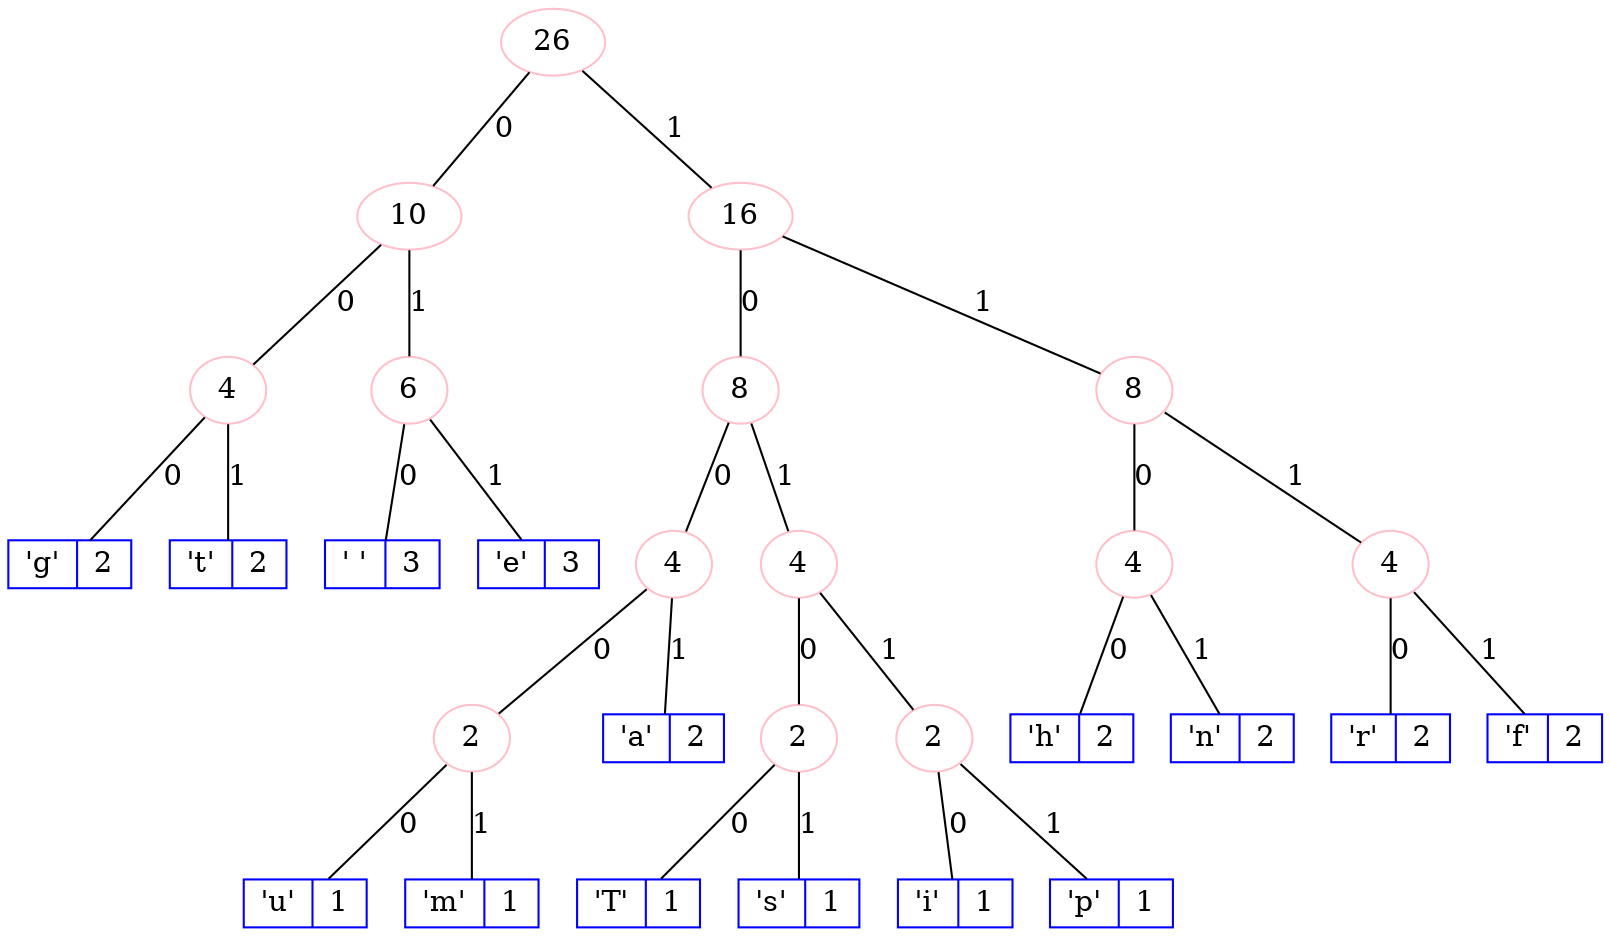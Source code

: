graph G {
 
	node [width=.1, height=.1, color="pink"]
	edge [color="black"]
 
	29 [label="26"]
	29 -- 27 [label="0"]
	29 -- 28 [label="1"]
 
	27 [label="10"]
	27 -- 23 [label="0"]
	27 -- 24 [label="1"]
 
	23 [label="4"]
	23 -- 8 [label="0"]
	23 -- 14 [label="1"]
 
	8 [shape=record, color="blue", label=" 'g' | 2 "]
 
	14 [shape=record, color="blue", label=" 't' | 2 "]
 
	24 [label="6"]
	24 -- 10 [label="0"]
	24 -- 11 [label="1"]
 
	10 [shape=record, color="blue", label=" ' ' | 3 "]
 
	11 [shape=record, color="blue", label=" 'e' | 3 "]
 
	28 [label="16"]
	28 -- 25 [label="0"]
	28 -- 26 [label="1"]
 
	25 [label="8"]
	25 -- 20 [label="0"]
	25 -- 19 [label="1"]
 
	20 [label="4"]
	20 -- 16 [label="0"]
	20 -- 12 [label="1"]
 
	16 [label="2"]
	16 -- 13 [label="0"]
	16 -- 4 [label="1"]
 
	13 [shape=record, color="blue", label=" 'u' | 1 "]
 
	4 [shape=record, color="blue", label=" 'm' | 1 "]
 
	12 [shape=record, color="blue", label=" 'a' | 2 "]
 
	19 [label="4"]
	19 -- 17 [label="0"]
	19 -- 18 [label="1"]
 
	17 [label="2"]
	17 -- 5 [label="0"]
	17 -- 15 [label="1"]
 
	5 [shape=record, color="blue", label=" 'T' | 1 "]
 
	15 [shape=record, color="blue", label=" 's' | 1 "]
 
	18 [label="2"]
	18 -- 6 [label="0"]
	18 -- 2 [label="1"]
 
	6 [shape=record, color="blue", label=" 'i' | 1 "]
 
	2 [shape=record, color="blue", label=" 'p' | 1 "]
 
	26 [label="8"]
	26 -- 21 [label="0"]
	26 -- 22 [label="1"]
 
	21 [label="4"]
	21 -- 7 [label="0"]
	21 -- 3 [label="1"]
 
	7 [shape=record, color="blue", label=" 'h' | 2 "]
 
	3 [shape=record, color="blue", label=" 'n' | 2 "]
 
	22 [label="4"]
	22 -- 1 [label="0"]
	22 -- 9 [label="1"]
 
	1 [shape=record, color="blue", label=" 'r' | 2 "]
 
	9 [shape=record, color="blue", label=" 'f' | 2 "]
 
}
